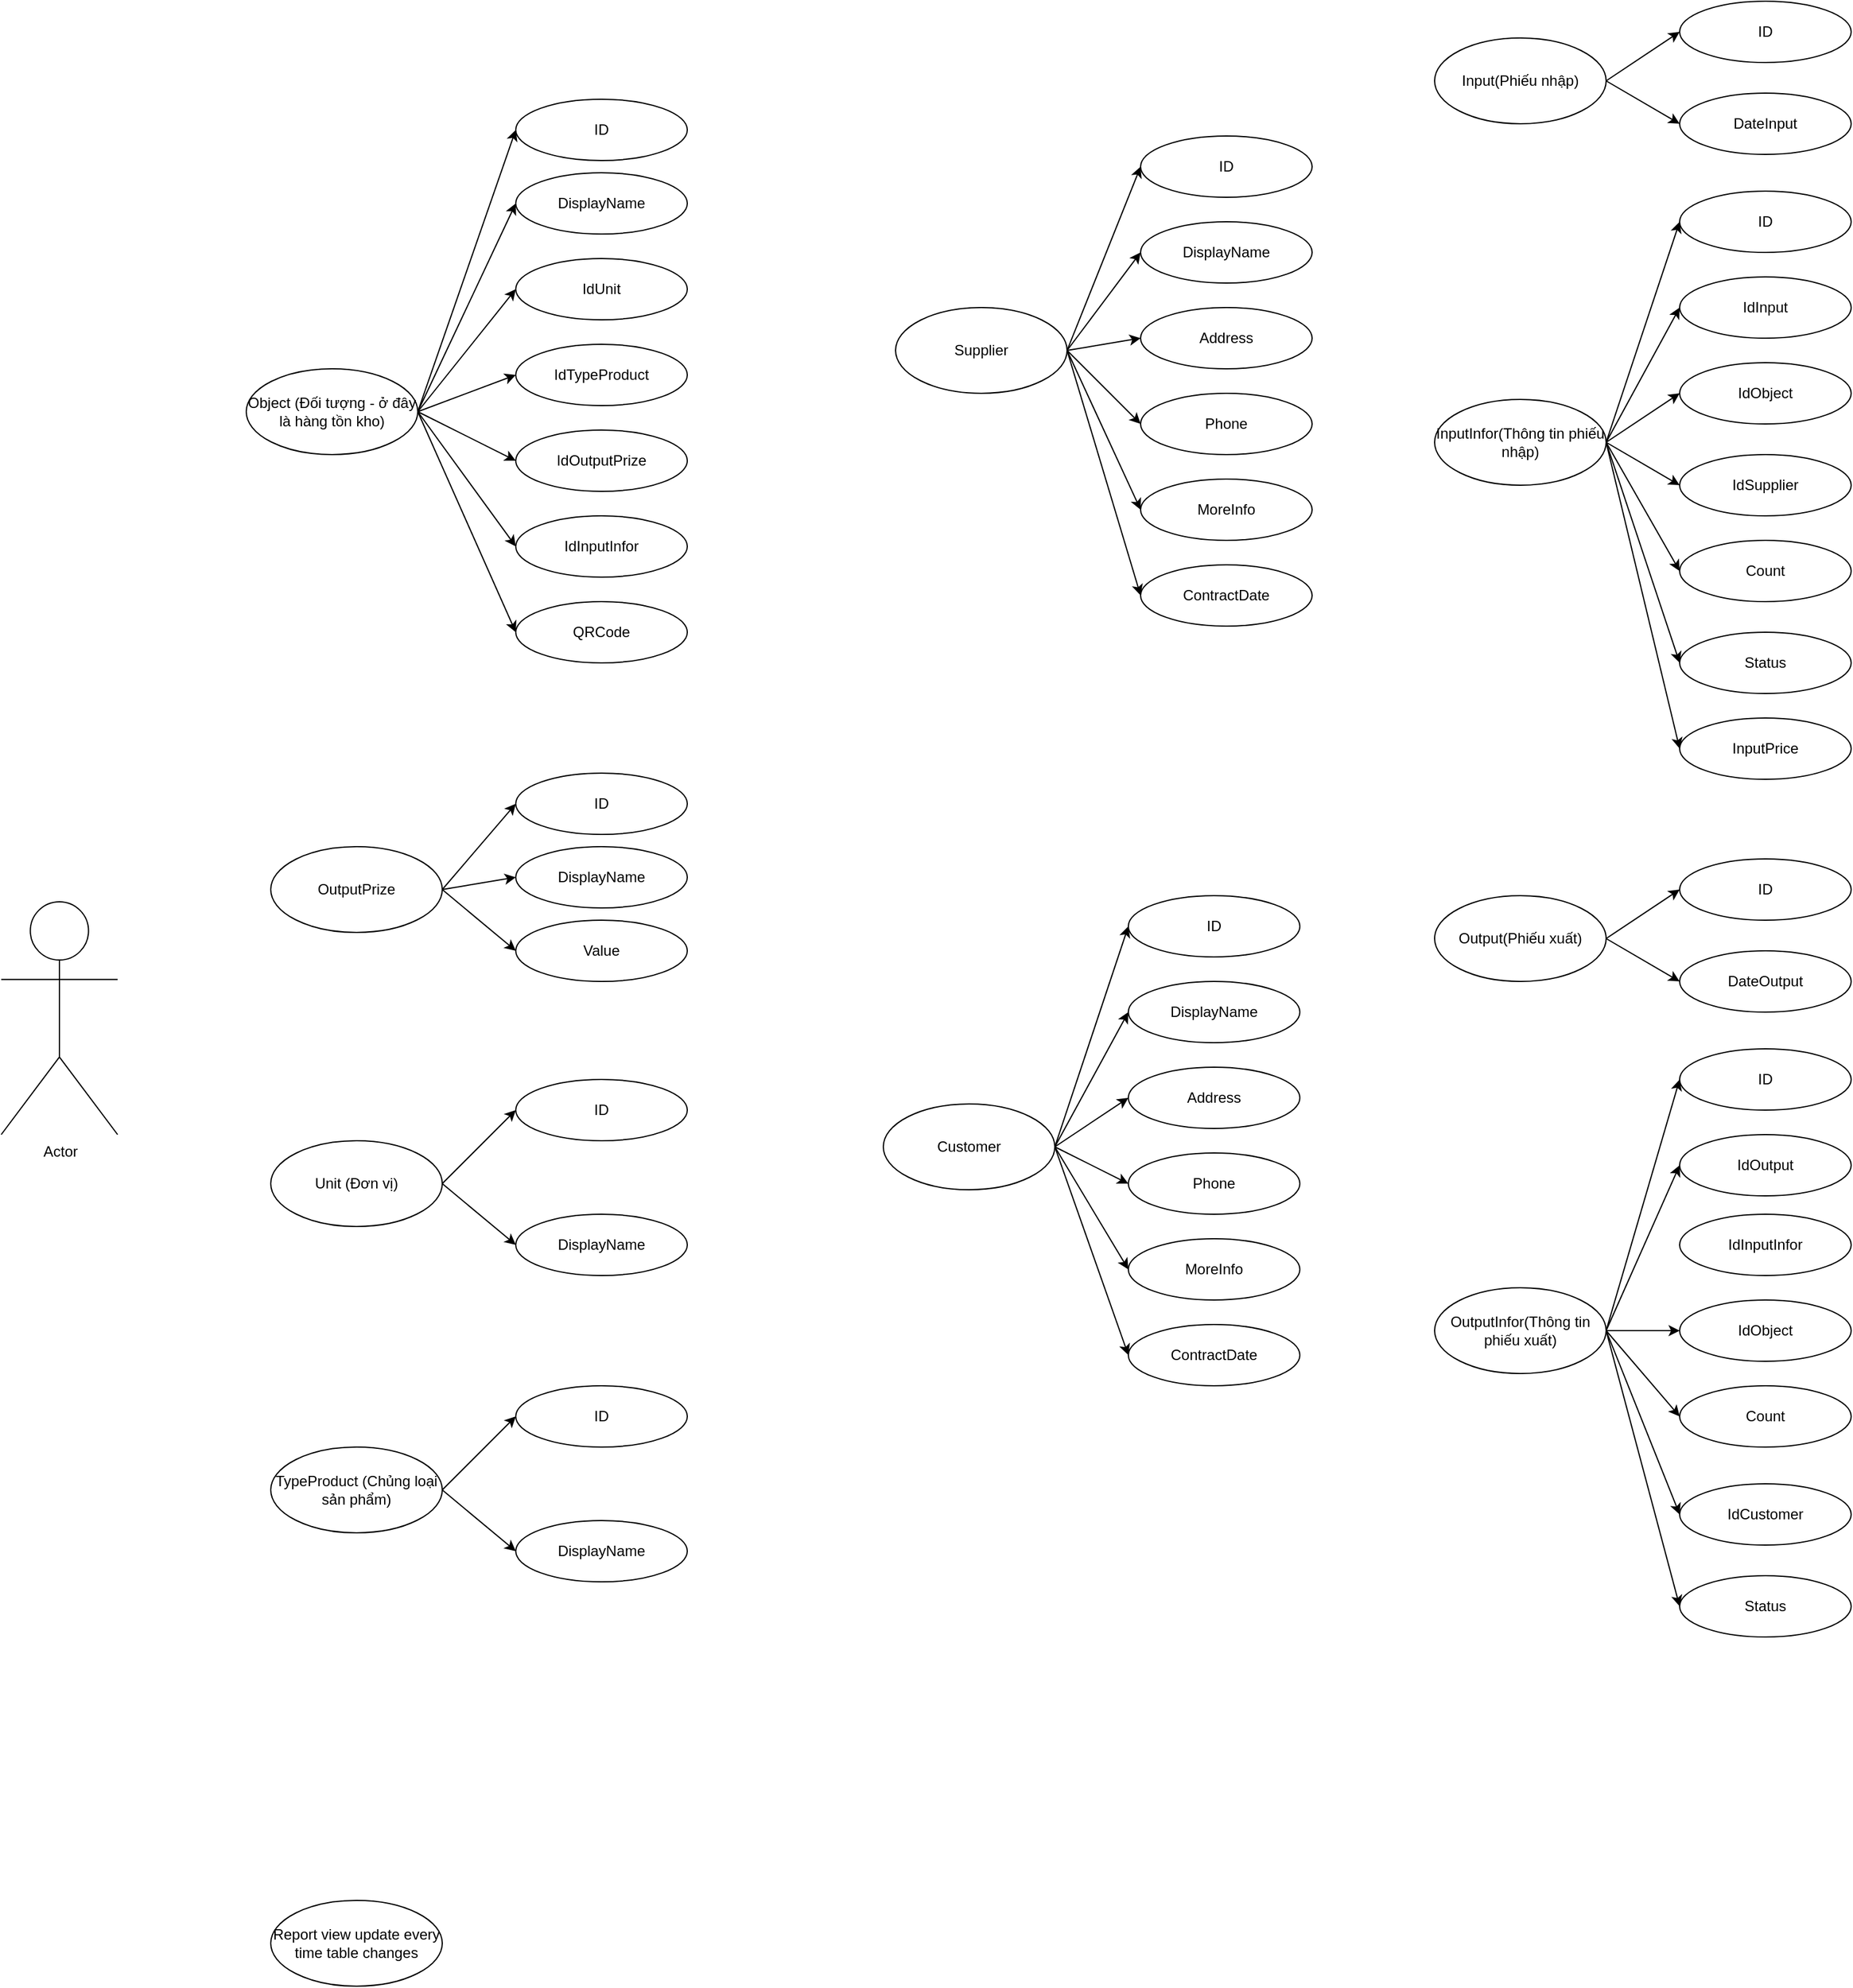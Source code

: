 <mxfile version="19.0.3" type="device"><diagram id="1-9wBoq4ia3zPgAK1Xjo" name="Page-1"><mxGraphModel dx="1536" dy="1298" grid="1" gridSize="10" guides="1" tooltips="1" connect="1" arrows="1" fold="1" page="1" pageScale="1" pageWidth="850" pageHeight="1100" math="0" shadow="0"><root><mxCell id="0"/><mxCell id="1" parent="0"/><mxCell id="SU_iy97DFaZM8FTyChjM-1" value="Actor" style="shape=umlActor;verticalLabelPosition=bottom;verticalAlign=top;html=1;" vertex="1" parent="1"><mxGeometry x="100" y="745" width="95" height="190" as="geometry"/></mxCell><mxCell id="SU_iy97DFaZM8FTyChjM-21" value="Object (Đối tượng - ở đây là hàng tồn kho)" style="ellipse;whiteSpace=wrap;html=1;" vertex="1" parent="1"><mxGeometry x="300" y="310" width="140" height="70" as="geometry"/></mxCell><mxCell id="SU_iy97DFaZM8FTyChjM-22" value="Unit (Đơn vị)" style="ellipse;whiteSpace=wrap;html=1;" vertex="1" parent="1"><mxGeometry x="320" y="940" width="140" height="70" as="geometry"/></mxCell><mxCell id="SU_iy97DFaZM8FTyChjM-23" value="Supplier" style="ellipse;whiteSpace=wrap;html=1;" vertex="1" parent="1"><mxGeometry x="830" y="260" width="140" height="70" as="geometry"/></mxCell><mxCell id="SU_iy97DFaZM8FTyChjM-30" value="Input(Phiếu nhập)" style="ellipse;whiteSpace=wrap;html=1;" vertex="1" parent="1"><mxGeometry x="1270" y="40" width="140" height="70" as="geometry"/></mxCell><mxCell id="SU_iy97DFaZM8FTyChjM-32" value="Report view update every time table changes" style="ellipse;whiteSpace=wrap;html=1;" vertex="1" parent="1"><mxGeometry x="320" y="1560" width="140" height="70" as="geometry"/></mxCell><mxCell id="SU_iy97DFaZM8FTyChjM-33" value="DisplayName" style="ellipse;whiteSpace=wrap;html=1;" vertex="1" parent="1"><mxGeometry x="520" y="150" width="140" height="50" as="geometry"/></mxCell><mxCell id="SU_iy97DFaZM8FTyChjM-34" value="ID" style="ellipse;whiteSpace=wrap;html=1;" vertex="1" parent="1"><mxGeometry x="520" y="90" width="140" height="50" as="geometry"/></mxCell><mxCell id="SU_iy97DFaZM8FTyChjM-35" value="" style="endArrow=classic;html=1;rounded=0;fontSize=17;exitX=1;exitY=0.5;exitDx=0;exitDy=0;entryX=0;entryY=0.5;entryDx=0;entryDy=0;" edge="1" parent="1" source="SU_iy97DFaZM8FTyChjM-21" target="SU_iy97DFaZM8FTyChjM-34"><mxGeometry width="50" height="50" relative="1" as="geometry"><mxPoint x="480" y="370" as="sourcePoint"/><mxPoint x="530" y="320" as="targetPoint"/></mxGeometry></mxCell><mxCell id="SU_iy97DFaZM8FTyChjM-36" value="" style="endArrow=classic;html=1;rounded=0;fontSize=17;exitX=1;exitY=0.5;exitDx=0;exitDy=0;entryX=0;entryY=0.5;entryDx=0;entryDy=0;" edge="1" parent="1" source="SU_iy97DFaZM8FTyChjM-21" target="SU_iy97DFaZM8FTyChjM-33"><mxGeometry width="50" height="50" relative="1" as="geometry"><mxPoint x="480" y="370" as="sourcePoint"/><mxPoint x="530" y="320" as="targetPoint"/></mxGeometry></mxCell><mxCell id="SU_iy97DFaZM8FTyChjM-37" value="IdObject" style="ellipse;whiteSpace=wrap;html=1;" vertex="1" parent="1"><mxGeometry x="1470" y="305" width="140" height="50" as="geometry"/></mxCell><mxCell id="SU_iy97DFaZM8FTyChjM-38" value="IdUnit" style="ellipse;whiteSpace=wrap;html=1;" vertex="1" parent="1"><mxGeometry x="520" y="220" width="140" height="50" as="geometry"/></mxCell><mxCell id="SU_iy97DFaZM8FTyChjM-40" value="ID" style="ellipse;whiteSpace=wrap;html=1;" vertex="1" parent="1"><mxGeometry x="520" y="890" width="140" height="50" as="geometry"/></mxCell><mxCell id="SU_iy97DFaZM8FTyChjM-41" value="DisplayName" style="ellipse;whiteSpace=wrap;html=1;" vertex="1" parent="1"><mxGeometry x="520" y="1000" width="140" height="50" as="geometry"/></mxCell><mxCell id="SU_iy97DFaZM8FTyChjM-45" value="" style="endArrow=classic;html=1;rounded=0;fontSize=17;exitX=1;exitY=0.5;exitDx=0;exitDy=0;entryX=0;entryY=0.5;entryDx=0;entryDy=0;" edge="1" parent="1" source="SU_iy97DFaZM8FTyChjM-22" target="SU_iy97DFaZM8FTyChjM-41"><mxGeometry width="50" height="50" relative="1" as="geometry"><mxPoint x="500" y="870" as="sourcePoint"/><mxPoint x="550" y="820" as="targetPoint"/></mxGeometry></mxCell><mxCell id="SU_iy97DFaZM8FTyChjM-47" value="" style="endArrow=classic;html=1;rounded=0;fontSize=17;exitX=1;exitY=0.5;exitDx=0;exitDy=0;entryX=0;entryY=0.5;entryDx=0;entryDy=0;" edge="1" parent="1" source="SU_iy97DFaZM8FTyChjM-22" target="SU_iy97DFaZM8FTyChjM-40"><mxGeometry width="50" height="50" relative="1" as="geometry"><mxPoint x="500" y="870" as="sourcePoint"/><mxPoint x="550" y="820" as="targetPoint"/></mxGeometry></mxCell><mxCell id="SU_iy97DFaZM8FTyChjM-50" value="ID" style="ellipse;whiteSpace=wrap;html=1;" vertex="1" parent="1"><mxGeometry x="1030" y="120" width="140" height="50" as="geometry"/></mxCell><mxCell id="SU_iy97DFaZM8FTyChjM-51" value="" style="endArrow=classic;html=1;rounded=0;fontSize=17;exitX=1;exitY=0.5;exitDx=0;exitDy=0;entryX=0;entryY=0.5;entryDx=0;entryDy=0;" edge="1" parent="1" source="SU_iy97DFaZM8FTyChjM-23" target="SU_iy97DFaZM8FTyChjM-50"><mxGeometry width="50" height="50" relative="1" as="geometry"><mxPoint x="1010" y="20" as="sourcePoint"/><mxPoint x="1060" y="-30" as="targetPoint"/></mxGeometry></mxCell><mxCell id="SU_iy97DFaZM8FTyChjM-52" value="DisplayName" style="ellipse;whiteSpace=wrap;html=1;" vertex="1" parent="1"><mxGeometry x="1030" y="190" width="140" height="50" as="geometry"/></mxCell><mxCell id="SU_iy97DFaZM8FTyChjM-53" value="Address" style="ellipse;whiteSpace=wrap;html=1;" vertex="1" parent="1"><mxGeometry x="1030" y="260" width="140" height="50" as="geometry"/></mxCell><mxCell id="SU_iy97DFaZM8FTyChjM-54" value="Phone" style="ellipse;whiteSpace=wrap;html=1;" vertex="1" parent="1"><mxGeometry x="1030" y="330" width="140" height="50" as="geometry"/></mxCell><mxCell id="SU_iy97DFaZM8FTyChjM-55" value="MoreInfo" style="ellipse;whiteSpace=wrap;html=1;" vertex="1" parent="1"><mxGeometry x="1030" y="400" width="140" height="50" as="geometry"/></mxCell><mxCell id="SU_iy97DFaZM8FTyChjM-56" value="ContractDate" style="ellipse;whiteSpace=wrap;html=1;" vertex="1" parent="1"><mxGeometry x="1030" y="470" width="140" height="50" as="geometry"/></mxCell><mxCell id="SU_iy97DFaZM8FTyChjM-57" value="" style="endArrow=classic;html=1;rounded=0;fontSize=17;exitX=1;exitY=0.5;exitDx=0;exitDy=0;entryX=0;entryY=0.5;entryDx=0;entryDy=0;" edge="1" parent="1" source="SU_iy97DFaZM8FTyChjM-23" target="SU_iy97DFaZM8FTyChjM-52"><mxGeometry width="50" height="50" relative="1" as="geometry"><mxPoint x="1010" y="20" as="sourcePoint"/><mxPoint x="1060" y="-30" as="targetPoint"/></mxGeometry></mxCell><mxCell id="SU_iy97DFaZM8FTyChjM-58" value="" style="endArrow=classic;html=1;rounded=0;fontSize=17;exitX=1;exitY=0.5;exitDx=0;exitDy=0;entryX=0;entryY=0.5;entryDx=0;entryDy=0;" edge="1" parent="1" source="SU_iy97DFaZM8FTyChjM-23" target="SU_iy97DFaZM8FTyChjM-53"><mxGeometry width="50" height="50" relative="1" as="geometry"><mxPoint x="1010" y="20" as="sourcePoint"/><mxPoint x="1060" y="-30" as="targetPoint"/></mxGeometry></mxCell><mxCell id="SU_iy97DFaZM8FTyChjM-59" value="" style="endArrow=classic;html=1;rounded=0;fontSize=17;exitX=1;exitY=0.5;exitDx=0;exitDy=0;entryX=0;entryY=0.5;entryDx=0;entryDy=0;" edge="1" parent="1" source="SU_iy97DFaZM8FTyChjM-23" target="SU_iy97DFaZM8FTyChjM-54"><mxGeometry width="50" height="50" relative="1" as="geometry"><mxPoint x="1010" y="20" as="sourcePoint"/><mxPoint x="1060" y="-30" as="targetPoint"/></mxGeometry></mxCell><mxCell id="SU_iy97DFaZM8FTyChjM-60" value="" style="endArrow=classic;html=1;rounded=0;fontSize=17;exitX=1;exitY=0.5;exitDx=0;exitDy=0;entryX=0;entryY=0.5;entryDx=0;entryDy=0;" edge="1" parent="1" source="SU_iy97DFaZM8FTyChjM-23" target="SU_iy97DFaZM8FTyChjM-55"><mxGeometry width="50" height="50" relative="1" as="geometry"><mxPoint x="1010" y="20" as="sourcePoint"/><mxPoint x="1060" y="-30" as="targetPoint"/></mxGeometry></mxCell><mxCell id="SU_iy97DFaZM8FTyChjM-61" value="" style="endArrow=classic;html=1;rounded=0;fontSize=17;exitX=1;exitY=0.5;exitDx=0;exitDy=0;entryX=0;entryY=0.5;entryDx=0;entryDy=0;" edge="1" parent="1" source="SU_iy97DFaZM8FTyChjM-23" target="SU_iy97DFaZM8FTyChjM-56"><mxGeometry width="50" height="50" relative="1" as="geometry"><mxPoint x="1010" y="20" as="sourcePoint"/><mxPoint x="1060" y="-30" as="targetPoint"/></mxGeometry></mxCell><mxCell id="SU_iy97DFaZM8FTyChjM-62" value="IdTypeProduct" style="ellipse;whiteSpace=wrap;html=1;" vertex="1" parent="1"><mxGeometry x="520" y="290" width="140" height="50" as="geometry"/></mxCell><mxCell id="SU_iy97DFaZM8FTyChjM-63" value="" style="endArrow=classic;html=1;rounded=0;fontSize=17;exitX=1;exitY=0.5;exitDx=0;exitDy=0;entryX=0;entryY=0.5;entryDx=0;entryDy=0;" edge="1" parent="1" source="SU_iy97DFaZM8FTyChjM-21" target="SU_iy97DFaZM8FTyChjM-38"><mxGeometry width="50" height="50" relative="1" as="geometry"><mxPoint x="480" y="370" as="sourcePoint"/><mxPoint x="530" y="320" as="targetPoint"/></mxGeometry></mxCell><mxCell id="SU_iy97DFaZM8FTyChjM-64" value="" style="endArrow=classic;html=1;rounded=0;fontSize=17;exitX=1;exitY=0.5;exitDx=0;exitDy=0;entryX=0;entryY=0.5;entryDx=0;entryDy=0;" edge="1" parent="1" source="SU_iy97DFaZM8FTyChjM-21" target="SU_iy97DFaZM8FTyChjM-62"><mxGeometry width="50" height="50" relative="1" as="geometry"><mxPoint x="480" y="370" as="sourcePoint"/><mxPoint x="530" y="320" as="targetPoint"/></mxGeometry></mxCell><mxCell id="SU_iy97DFaZM8FTyChjM-65" value="TypeProduct (Chủng loại sản phẩm)" style="ellipse;whiteSpace=wrap;html=1;" vertex="1" parent="1"><mxGeometry x="320" y="1190" width="140" height="70" as="geometry"/></mxCell><mxCell id="SU_iy97DFaZM8FTyChjM-66" value="ID" style="ellipse;whiteSpace=wrap;html=1;" vertex="1" parent="1"><mxGeometry x="520" y="1140" width="140" height="50" as="geometry"/></mxCell><mxCell id="SU_iy97DFaZM8FTyChjM-67" value="DisplayName" style="ellipse;whiteSpace=wrap;html=1;" vertex="1" parent="1"><mxGeometry x="520" y="1250" width="140" height="50" as="geometry"/></mxCell><mxCell id="SU_iy97DFaZM8FTyChjM-68" value="" style="endArrow=classic;html=1;rounded=0;fontSize=17;exitX=1;exitY=0.5;exitDx=0;exitDy=0;entryX=0;entryY=0.5;entryDx=0;entryDy=0;" edge="1" source="SU_iy97DFaZM8FTyChjM-65" target="SU_iy97DFaZM8FTyChjM-67" parent="1"><mxGeometry width="50" height="50" relative="1" as="geometry"><mxPoint x="500" y="1120" as="sourcePoint"/><mxPoint x="550" y="1070" as="targetPoint"/></mxGeometry></mxCell><mxCell id="SU_iy97DFaZM8FTyChjM-69" value="" style="endArrow=classic;html=1;rounded=0;fontSize=17;exitX=1;exitY=0.5;exitDx=0;exitDy=0;entryX=0;entryY=0.5;entryDx=0;entryDy=0;" edge="1" source="SU_iy97DFaZM8FTyChjM-65" target="SU_iy97DFaZM8FTyChjM-66" parent="1"><mxGeometry width="50" height="50" relative="1" as="geometry"><mxPoint x="500" y="1120" as="sourcePoint"/><mxPoint x="550" y="1070" as="targetPoint"/></mxGeometry></mxCell><mxCell id="SU_iy97DFaZM8FTyChjM-70" value="Customer" style="ellipse;whiteSpace=wrap;html=1;" vertex="1" parent="1"><mxGeometry x="820" y="910" width="140" height="70" as="geometry"/></mxCell><mxCell id="SU_iy97DFaZM8FTyChjM-71" value="ID" style="ellipse;whiteSpace=wrap;html=1;" vertex="1" parent="1"><mxGeometry x="1020" y="740" width="140" height="50" as="geometry"/></mxCell><mxCell id="SU_iy97DFaZM8FTyChjM-72" value="" style="endArrow=classic;html=1;rounded=0;fontSize=17;exitX=1;exitY=0.5;exitDx=0;exitDy=0;entryX=0;entryY=0.5;entryDx=0;entryDy=0;" edge="1" parent="1" source="SU_iy97DFaZM8FTyChjM-70" target="SU_iy97DFaZM8FTyChjM-71"><mxGeometry width="50" height="50" relative="1" as="geometry"><mxPoint x="1000" y="640" as="sourcePoint"/><mxPoint x="1050" y="590" as="targetPoint"/></mxGeometry></mxCell><mxCell id="SU_iy97DFaZM8FTyChjM-73" value="DisplayName" style="ellipse;whiteSpace=wrap;html=1;" vertex="1" parent="1"><mxGeometry x="1020" y="810" width="140" height="50" as="geometry"/></mxCell><mxCell id="SU_iy97DFaZM8FTyChjM-74" value="Address" style="ellipse;whiteSpace=wrap;html=1;" vertex="1" parent="1"><mxGeometry x="1020" y="880" width="140" height="50" as="geometry"/></mxCell><mxCell id="SU_iy97DFaZM8FTyChjM-75" value="Phone" style="ellipse;whiteSpace=wrap;html=1;" vertex="1" parent="1"><mxGeometry x="1020" y="950" width="140" height="50" as="geometry"/></mxCell><mxCell id="SU_iy97DFaZM8FTyChjM-76" value="MoreInfo" style="ellipse;whiteSpace=wrap;html=1;" vertex="1" parent="1"><mxGeometry x="1020" y="1020" width="140" height="50" as="geometry"/></mxCell><mxCell id="SU_iy97DFaZM8FTyChjM-77" value="ContractDate" style="ellipse;whiteSpace=wrap;html=1;" vertex="1" parent="1"><mxGeometry x="1020" y="1090" width="140" height="50" as="geometry"/></mxCell><mxCell id="SU_iy97DFaZM8FTyChjM-78" value="" style="endArrow=classic;html=1;rounded=0;fontSize=17;exitX=1;exitY=0.5;exitDx=0;exitDy=0;entryX=0;entryY=0.5;entryDx=0;entryDy=0;" edge="1" parent="1" source="SU_iy97DFaZM8FTyChjM-70" target="SU_iy97DFaZM8FTyChjM-73"><mxGeometry width="50" height="50" relative="1" as="geometry"><mxPoint x="1000" y="640" as="sourcePoint"/><mxPoint x="1050" y="590" as="targetPoint"/></mxGeometry></mxCell><mxCell id="SU_iy97DFaZM8FTyChjM-79" value="" style="endArrow=classic;html=1;rounded=0;fontSize=17;exitX=1;exitY=0.5;exitDx=0;exitDy=0;entryX=0;entryY=0.5;entryDx=0;entryDy=0;" edge="1" parent="1" source="SU_iy97DFaZM8FTyChjM-70" target="SU_iy97DFaZM8FTyChjM-74"><mxGeometry width="50" height="50" relative="1" as="geometry"><mxPoint x="1000" y="640" as="sourcePoint"/><mxPoint x="1050" y="590" as="targetPoint"/></mxGeometry></mxCell><mxCell id="SU_iy97DFaZM8FTyChjM-80" value="" style="endArrow=classic;html=1;rounded=0;fontSize=17;exitX=1;exitY=0.5;exitDx=0;exitDy=0;entryX=0;entryY=0.5;entryDx=0;entryDy=0;" edge="1" parent="1" source="SU_iy97DFaZM8FTyChjM-70" target="SU_iy97DFaZM8FTyChjM-75"><mxGeometry width="50" height="50" relative="1" as="geometry"><mxPoint x="1000" y="640" as="sourcePoint"/><mxPoint x="1050" y="590" as="targetPoint"/></mxGeometry></mxCell><mxCell id="SU_iy97DFaZM8FTyChjM-81" value="" style="endArrow=classic;html=1;rounded=0;fontSize=17;exitX=1;exitY=0.5;exitDx=0;exitDy=0;entryX=0;entryY=0.5;entryDx=0;entryDy=0;" edge="1" parent="1" source="SU_iy97DFaZM8FTyChjM-70" target="SU_iy97DFaZM8FTyChjM-76"><mxGeometry width="50" height="50" relative="1" as="geometry"><mxPoint x="1000" y="640" as="sourcePoint"/><mxPoint x="1050" y="590" as="targetPoint"/></mxGeometry></mxCell><mxCell id="SU_iy97DFaZM8FTyChjM-82" value="" style="endArrow=classic;html=1;rounded=0;fontSize=17;exitX=1;exitY=0.5;exitDx=0;exitDy=0;entryX=0;entryY=0.5;entryDx=0;entryDy=0;" edge="1" parent="1" source="SU_iy97DFaZM8FTyChjM-70" target="SU_iy97DFaZM8FTyChjM-77"><mxGeometry width="50" height="50" relative="1" as="geometry"><mxPoint x="1000" y="640" as="sourcePoint"/><mxPoint x="1050" y="590" as="targetPoint"/></mxGeometry></mxCell><mxCell id="SU_iy97DFaZM8FTyChjM-83" value="ID" style="ellipse;whiteSpace=wrap;html=1;" vertex="1" parent="1"><mxGeometry x="1470" y="10" width="140" height="50" as="geometry"/></mxCell><mxCell id="SU_iy97DFaZM8FTyChjM-84" value="IdSupplier" style="ellipse;whiteSpace=wrap;html=1;" vertex="1" parent="1"><mxGeometry x="1470" y="380" width="140" height="50" as="geometry"/></mxCell><mxCell id="SU_iy97DFaZM8FTyChjM-85" value="Count" style="ellipse;whiteSpace=wrap;html=1;" vertex="1" parent="1"><mxGeometry x="1470" y="450" width="140" height="50" as="geometry"/></mxCell><mxCell id="SU_iy97DFaZM8FTyChjM-86" value="InputPrice" style="ellipse;whiteSpace=wrap;html=1;" vertex="1" parent="1"><mxGeometry x="1470" y="595" width="140" height="50" as="geometry"/></mxCell><mxCell id="SU_iy97DFaZM8FTyChjM-87" value="DateInput" style="ellipse;whiteSpace=wrap;html=1;" vertex="1" parent="1"><mxGeometry x="1470" y="85" width="140" height="50" as="geometry"/></mxCell><mxCell id="SU_iy97DFaZM8FTyChjM-88" value="InputInfor(Thông tin phiếu nhập)" style="ellipse;whiteSpace=wrap;html=1;" vertex="1" parent="1"><mxGeometry x="1270" y="335" width="140" height="70" as="geometry"/></mxCell><mxCell id="SU_iy97DFaZM8FTyChjM-89" value="" style="endArrow=classic;html=1;rounded=0;fontSize=17;exitX=1;exitY=0.5;exitDx=0;exitDy=0;entryX=0;entryY=0.5;entryDx=0;entryDy=0;" edge="1" parent="1" source="SU_iy97DFaZM8FTyChjM-30" target="SU_iy97DFaZM8FTyChjM-83"><mxGeometry width="50" height="50" relative="1" as="geometry"><mxPoint x="1450" y="-205" as="sourcePoint"/><mxPoint x="1500" y="-255" as="targetPoint"/></mxGeometry></mxCell><mxCell id="SU_iy97DFaZM8FTyChjM-90" value="" style="endArrow=classic;html=1;rounded=0;fontSize=17;exitX=1;exitY=0.5;exitDx=0;exitDy=0;entryX=0;entryY=0.5;entryDx=0;entryDy=0;" edge="1" parent="1" source="SU_iy97DFaZM8FTyChjM-30" target="SU_iy97DFaZM8FTyChjM-87"><mxGeometry width="50" height="50" relative="1" as="geometry"><mxPoint x="1450" y="-205" as="sourcePoint"/><mxPoint x="1500" y="-255" as="targetPoint"/></mxGeometry></mxCell><mxCell id="SU_iy97DFaZM8FTyChjM-91" value="ID" style="ellipse;whiteSpace=wrap;html=1;" vertex="1" parent="1"><mxGeometry x="1470" y="165" width="140" height="50" as="geometry"/></mxCell><mxCell id="SU_iy97DFaZM8FTyChjM-92" value="IdInput" style="ellipse;whiteSpace=wrap;html=1;" vertex="1" parent="1"><mxGeometry x="1470" y="235" width="140" height="50" as="geometry"/></mxCell><mxCell id="SU_iy97DFaZM8FTyChjM-93" value="" style="endArrow=classic;html=1;rounded=0;fontSize=17;exitX=1;exitY=0.5;exitDx=0;exitDy=0;entryX=0;entryY=0.5;entryDx=0;entryDy=0;" edge="1" parent="1" source="SU_iy97DFaZM8FTyChjM-88" target="SU_iy97DFaZM8FTyChjM-91"><mxGeometry width="50" height="50" relative="1" as="geometry"><mxPoint x="1450" y="-205" as="sourcePoint"/><mxPoint x="1500" y="-255" as="targetPoint"/></mxGeometry></mxCell><mxCell id="SU_iy97DFaZM8FTyChjM-94" value="" style="endArrow=classic;html=1;rounded=0;fontSize=17;exitX=1;exitY=0.5;exitDx=0;exitDy=0;entryX=0;entryY=0.5;entryDx=0;entryDy=0;" edge="1" parent="1" source="SU_iy97DFaZM8FTyChjM-88" target="SU_iy97DFaZM8FTyChjM-92"><mxGeometry width="50" height="50" relative="1" as="geometry"><mxPoint x="1450" y="-205" as="sourcePoint"/><mxPoint x="1500" y="-255" as="targetPoint"/></mxGeometry></mxCell><mxCell id="SU_iy97DFaZM8FTyChjM-95" value="" style="endArrow=classic;html=1;rounded=0;fontSize=17;exitX=1;exitY=0.5;exitDx=0;exitDy=0;entryX=0;entryY=0.5;entryDx=0;entryDy=0;" edge="1" parent="1" source="SU_iy97DFaZM8FTyChjM-88" target="SU_iy97DFaZM8FTyChjM-37"><mxGeometry width="50" height="50" relative="1" as="geometry"><mxPoint x="1450" y="-205" as="sourcePoint"/><mxPoint x="1500" y="-255" as="targetPoint"/></mxGeometry></mxCell><mxCell id="SU_iy97DFaZM8FTyChjM-96" value="" style="endArrow=classic;html=1;rounded=0;fontSize=17;exitX=1;exitY=0.5;exitDx=0;exitDy=0;entryX=0;entryY=0.5;entryDx=0;entryDy=0;" edge="1" parent="1" source="SU_iy97DFaZM8FTyChjM-88" target="SU_iy97DFaZM8FTyChjM-84"><mxGeometry width="50" height="50" relative="1" as="geometry"><mxPoint x="1450" y="-205" as="sourcePoint"/><mxPoint x="1500" y="-255" as="targetPoint"/></mxGeometry></mxCell><mxCell id="SU_iy97DFaZM8FTyChjM-97" value="" style="endArrow=classic;html=1;rounded=0;fontSize=17;exitX=1;exitY=0.5;exitDx=0;exitDy=0;entryX=0;entryY=0.5;entryDx=0;entryDy=0;" edge="1" parent="1" source="SU_iy97DFaZM8FTyChjM-88" target="SU_iy97DFaZM8FTyChjM-85"><mxGeometry width="50" height="50" relative="1" as="geometry"><mxPoint x="1450" y="-205" as="sourcePoint"/><mxPoint x="1500" y="-255" as="targetPoint"/></mxGeometry></mxCell><mxCell id="SU_iy97DFaZM8FTyChjM-98" value="" style="endArrow=classic;html=1;rounded=0;fontSize=17;exitX=1;exitY=0.5;exitDx=0;exitDy=0;entryX=0;entryY=0.5;entryDx=0;entryDy=0;" edge="1" parent="1" source="SU_iy97DFaZM8FTyChjM-88" target="SU_iy97DFaZM8FTyChjM-86"><mxGeometry width="50" height="50" relative="1" as="geometry"><mxPoint x="1450" y="-205" as="sourcePoint"/><mxPoint x="1500" y="-255" as="targetPoint"/></mxGeometry></mxCell><mxCell id="SU_iy97DFaZM8FTyChjM-99" value="Status" style="ellipse;whiteSpace=wrap;html=1;" vertex="1" parent="1"><mxGeometry x="1470" y="525" width="140" height="50" as="geometry"/></mxCell><mxCell id="SU_iy97DFaZM8FTyChjM-101" value="" style="endArrow=classic;html=1;rounded=0;fontSize=17;exitX=1;exitY=0.5;exitDx=0;exitDy=0;entryX=0;entryY=0.5;entryDx=0;entryDy=0;" edge="1" parent="1" source="SU_iy97DFaZM8FTyChjM-88" target="SU_iy97DFaZM8FTyChjM-99"><mxGeometry width="50" height="50" relative="1" as="geometry"><mxPoint x="1450" y="-205" as="sourcePoint"/><mxPoint x="1500" y="-255" as="targetPoint"/></mxGeometry></mxCell><mxCell id="SU_iy97DFaZM8FTyChjM-102" value="Output(Phiếu xuất)" style="ellipse;whiteSpace=wrap;html=1;" vertex="1" parent="1"><mxGeometry x="1270" y="740" width="140" height="70" as="geometry"/></mxCell><mxCell id="SU_iy97DFaZM8FTyChjM-103" value="IdObject" style="ellipse;whiteSpace=wrap;html=1;" vertex="1" parent="1"><mxGeometry x="1470" y="1070" width="140" height="50" as="geometry"/></mxCell><mxCell id="SU_iy97DFaZM8FTyChjM-104" value="ID" style="ellipse;whiteSpace=wrap;html=1;" vertex="1" parent="1"><mxGeometry x="1470" y="710" width="140" height="50" as="geometry"/></mxCell><mxCell id="SU_iy97DFaZM8FTyChjM-106" value="Count" style="ellipse;whiteSpace=wrap;html=1;" vertex="1" parent="1"><mxGeometry x="1470" y="1140" width="140" height="50" as="geometry"/></mxCell><mxCell id="SU_iy97DFaZM8FTyChjM-107" value="Status" style="ellipse;whiteSpace=wrap;html=1;" vertex="1" parent="1"><mxGeometry x="1470" y="1295" width="140" height="50" as="geometry"/></mxCell><mxCell id="SU_iy97DFaZM8FTyChjM-108" value="DateOutput" style="ellipse;whiteSpace=wrap;html=1;" vertex="1" parent="1"><mxGeometry x="1470" y="785" width="140" height="50" as="geometry"/></mxCell><mxCell id="SU_iy97DFaZM8FTyChjM-109" value="OutputInfor(Thông tin phiếu xuất)" style="ellipse;whiteSpace=wrap;html=1;" vertex="1" parent="1"><mxGeometry x="1270" y="1060" width="140" height="70" as="geometry"/></mxCell><mxCell id="SU_iy97DFaZM8FTyChjM-110" value="" style="endArrow=classic;html=1;rounded=0;fontSize=17;exitX=1;exitY=0.5;exitDx=0;exitDy=0;entryX=0;entryY=0.5;entryDx=0;entryDy=0;" edge="1" source="SU_iy97DFaZM8FTyChjM-102" target="SU_iy97DFaZM8FTyChjM-104" parent="1"><mxGeometry width="50" height="50" relative="1" as="geometry"><mxPoint x="1450" y="495" as="sourcePoint"/><mxPoint x="1500" y="445" as="targetPoint"/></mxGeometry></mxCell><mxCell id="SU_iy97DFaZM8FTyChjM-111" value="" style="endArrow=classic;html=1;rounded=0;fontSize=17;exitX=1;exitY=0.5;exitDx=0;exitDy=0;entryX=0;entryY=0.5;entryDx=0;entryDy=0;" edge="1" source="SU_iy97DFaZM8FTyChjM-102" target="SU_iy97DFaZM8FTyChjM-108" parent="1"><mxGeometry width="50" height="50" relative="1" as="geometry"><mxPoint x="1450" y="495" as="sourcePoint"/><mxPoint x="1500" y="445" as="targetPoint"/></mxGeometry></mxCell><mxCell id="SU_iy97DFaZM8FTyChjM-112" value="ID" style="ellipse;whiteSpace=wrap;html=1;" vertex="1" parent="1"><mxGeometry x="1470" y="865" width="140" height="50" as="geometry"/></mxCell><mxCell id="SU_iy97DFaZM8FTyChjM-113" value="IdOutput" style="ellipse;whiteSpace=wrap;html=1;" vertex="1" parent="1"><mxGeometry x="1470" y="935" width="140" height="50" as="geometry"/></mxCell><mxCell id="SU_iy97DFaZM8FTyChjM-114" value="" style="endArrow=classic;html=1;rounded=0;fontSize=17;exitX=1;exitY=0.5;exitDx=0;exitDy=0;entryX=0;entryY=0.5;entryDx=0;entryDy=0;" edge="1" source="SU_iy97DFaZM8FTyChjM-109" target="SU_iy97DFaZM8FTyChjM-112" parent="1"><mxGeometry width="50" height="50" relative="1" as="geometry"><mxPoint x="1450" y="495" as="sourcePoint"/><mxPoint x="1500" y="445" as="targetPoint"/></mxGeometry></mxCell><mxCell id="SU_iy97DFaZM8FTyChjM-115" value="" style="endArrow=classic;html=1;rounded=0;fontSize=17;exitX=1;exitY=0.5;exitDx=0;exitDy=0;entryX=0;entryY=0.5;entryDx=0;entryDy=0;" edge="1" source="SU_iy97DFaZM8FTyChjM-109" target="SU_iy97DFaZM8FTyChjM-113" parent="1"><mxGeometry width="50" height="50" relative="1" as="geometry"><mxPoint x="1450" y="495" as="sourcePoint"/><mxPoint x="1500" y="445" as="targetPoint"/></mxGeometry></mxCell><mxCell id="SU_iy97DFaZM8FTyChjM-116" value="" style="endArrow=classic;html=1;rounded=0;fontSize=17;exitX=1;exitY=0.5;exitDx=0;exitDy=0;entryX=0;entryY=0.5;entryDx=0;entryDy=0;" edge="1" source="SU_iy97DFaZM8FTyChjM-109" target="SU_iy97DFaZM8FTyChjM-103" parent="1"><mxGeometry width="50" height="50" relative="1" as="geometry"><mxPoint x="1450" y="495" as="sourcePoint"/><mxPoint x="1500" y="445" as="targetPoint"/></mxGeometry></mxCell><mxCell id="SU_iy97DFaZM8FTyChjM-118" value="" style="endArrow=classic;html=1;rounded=0;fontSize=17;exitX=1;exitY=0.5;exitDx=0;exitDy=0;entryX=0;entryY=0.5;entryDx=0;entryDy=0;" edge="1" source="SU_iy97DFaZM8FTyChjM-109" target="SU_iy97DFaZM8FTyChjM-106" parent="1"><mxGeometry width="50" height="50" relative="1" as="geometry"><mxPoint x="1450" y="495" as="sourcePoint"/><mxPoint x="1500" y="445" as="targetPoint"/></mxGeometry></mxCell><mxCell id="SU_iy97DFaZM8FTyChjM-120" value="IdCustomer" style="ellipse;whiteSpace=wrap;html=1;" vertex="1" parent="1"><mxGeometry x="1470" y="1220" width="140" height="50" as="geometry"/></mxCell><mxCell id="SU_iy97DFaZM8FTyChjM-121" value="" style="endArrow=classic;html=1;rounded=0;fontSize=17;exitX=1;exitY=0.5;exitDx=0;exitDy=0;entryX=0;entryY=0.5;entryDx=0;entryDy=0;" edge="1" source="SU_iy97DFaZM8FTyChjM-109" target="SU_iy97DFaZM8FTyChjM-107" parent="1"><mxGeometry width="50" height="50" relative="1" as="geometry"><mxPoint x="1450" y="495" as="sourcePoint"/><mxPoint x="1500" y="445" as="targetPoint"/></mxGeometry></mxCell><mxCell id="SU_iy97DFaZM8FTyChjM-125" value="OutputPrize" style="ellipse;whiteSpace=wrap;html=1;" vertex="1" parent="1"><mxGeometry x="320" y="700" width="140" height="70" as="geometry"/></mxCell><mxCell id="SU_iy97DFaZM8FTyChjM-126" value="ID" style="ellipse;whiteSpace=wrap;html=1;" vertex="1" parent="1"><mxGeometry x="520" y="640" width="140" height="50" as="geometry"/></mxCell><mxCell id="SU_iy97DFaZM8FTyChjM-127" value="DisplayName" style="ellipse;whiteSpace=wrap;html=1;" vertex="1" parent="1"><mxGeometry x="520" y="700" width="140" height="50" as="geometry"/></mxCell><mxCell id="SU_iy97DFaZM8FTyChjM-128" value="Value" style="ellipse;whiteSpace=wrap;html=1;" vertex="1" parent="1"><mxGeometry x="520" y="760" width="140" height="50" as="geometry"/></mxCell><mxCell id="SU_iy97DFaZM8FTyChjM-130" value="" style="endArrow=classic;html=1;rounded=0;fontSize=17;exitX=1;exitY=0.5;exitDx=0;exitDy=0;entryX=0;entryY=0.5;entryDx=0;entryDy=0;" edge="1" parent="1" source="SU_iy97DFaZM8FTyChjM-125" target="SU_iy97DFaZM8FTyChjM-126"><mxGeometry width="50" height="50" relative="1" as="geometry"><mxPoint x="500" y="460" as="sourcePoint"/><mxPoint x="550" y="410" as="targetPoint"/></mxGeometry></mxCell><mxCell id="SU_iy97DFaZM8FTyChjM-131" value="" style="endArrow=classic;html=1;rounded=0;fontSize=17;exitX=1;exitY=0.5;exitDx=0;exitDy=0;entryX=0;entryY=0.5;entryDx=0;entryDy=0;" edge="1" parent="1" source="SU_iy97DFaZM8FTyChjM-125" target="SU_iy97DFaZM8FTyChjM-127"><mxGeometry width="50" height="50" relative="1" as="geometry"><mxPoint x="500" y="460" as="sourcePoint"/><mxPoint x="550" y="410" as="targetPoint"/></mxGeometry></mxCell><mxCell id="SU_iy97DFaZM8FTyChjM-132" value="" style="endArrow=classic;html=1;rounded=0;fontSize=17;exitX=1;exitY=0.5;exitDx=0;exitDy=0;entryX=0;entryY=0.5;entryDx=0;entryDy=0;" edge="1" parent="1" source="SU_iy97DFaZM8FTyChjM-125" target="SU_iy97DFaZM8FTyChjM-128"><mxGeometry width="50" height="50" relative="1" as="geometry"><mxPoint x="500" y="460" as="sourcePoint"/><mxPoint x="550" y="410" as="targetPoint"/></mxGeometry></mxCell><mxCell id="SU_iy97DFaZM8FTyChjM-133" value="IdOutputPrize" style="ellipse;whiteSpace=wrap;html=1;" vertex="1" parent="1"><mxGeometry x="520" y="360" width="140" height="50" as="geometry"/></mxCell><mxCell id="SU_iy97DFaZM8FTyChjM-134" value="" style="endArrow=classic;html=1;rounded=0;fontSize=17;exitX=1;exitY=0.5;exitDx=0;exitDy=0;entryX=0;entryY=0.5;entryDx=0;entryDy=0;" edge="1" parent="1" source="SU_iy97DFaZM8FTyChjM-21" target="SU_iy97DFaZM8FTyChjM-144"><mxGeometry width="50" height="50" relative="1" as="geometry"><mxPoint x="480" y="370" as="sourcePoint"/><mxPoint x="530" y="320" as="targetPoint"/></mxGeometry></mxCell><mxCell id="SU_iy97DFaZM8FTyChjM-135" value="QRCode" style="ellipse;whiteSpace=wrap;html=1;" vertex="1" parent="1"><mxGeometry x="520" y="500" width="140" height="50" as="geometry"/></mxCell><mxCell id="SU_iy97DFaZM8FTyChjM-137" value="" style="endArrow=classic;html=1;rounded=0;fontSize=17;exitX=1;exitY=0.5;exitDx=0;exitDy=0;entryX=0;entryY=0.5;entryDx=0;entryDy=0;" edge="1" parent="1" source="SU_iy97DFaZM8FTyChjM-21" target="SU_iy97DFaZM8FTyChjM-135"><mxGeometry width="50" height="50" relative="1" as="geometry"><mxPoint x="480" y="370" as="sourcePoint"/><mxPoint x="530" y="320" as="targetPoint"/></mxGeometry></mxCell><mxCell id="SU_iy97DFaZM8FTyChjM-138" value="IdInputInfor" style="ellipse;whiteSpace=wrap;html=1;" vertex="1" parent="1"><mxGeometry x="1470" y="1000" width="140" height="50" as="geometry"/></mxCell><mxCell id="SU_iy97DFaZM8FTyChjM-142" value="" style="endArrow=classic;html=1;rounded=0;fontSize=17;exitX=1;exitY=0.5;exitDx=0;exitDy=0;entryX=0;entryY=0.5;entryDx=0;entryDy=0;" edge="1" parent="1" source="SU_iy97DFaZM8FTyChjM-109" target="SU_iy97DFaZM8FTyChjM-120"><mxGeometry width="50" height="50" relative="1" as="geometry"><mxPoint x="1450" y="495" as="sourcePoint"/><mxPoint x="1500" y="445" as="targetPoint"/></mxGeometry></mxCell><mxCell id="SU_iy97DFaZM8FTyChjM-144" value="IdInputInfor" style="ellipse;whiteSpace=wrap;html=1;" vertex="1" parent="1"><mxGeometry x="520" y="430" width="140" height="50" as="geometry"/></mxCell><mxCell id="SU_iy97DFaZM8FTyChjM-146" value="" style="endArrow=classic;html=1;rounded=0;fontSize=17;exitX=1;exitY=0.5;exitDx=0;exitDy=0;entryX=0;entryY=0.5;entryDx=0;entryDy=0;" edge="1" parent="1" source="SU_iy97DFaZM8FTyChjM-21" target="SU_iy97DFaZM8FTyChjM-133"><mxGeometry width="50" height="50" relative="1" as="geometry"><mxPoint x="480" y="370" as="sourcePoint"/><mxPoint x="530" y="320" as="targetPoint"/></mxGeometry></mxCell></root></mxGraphModel></diagram></mxfile>
